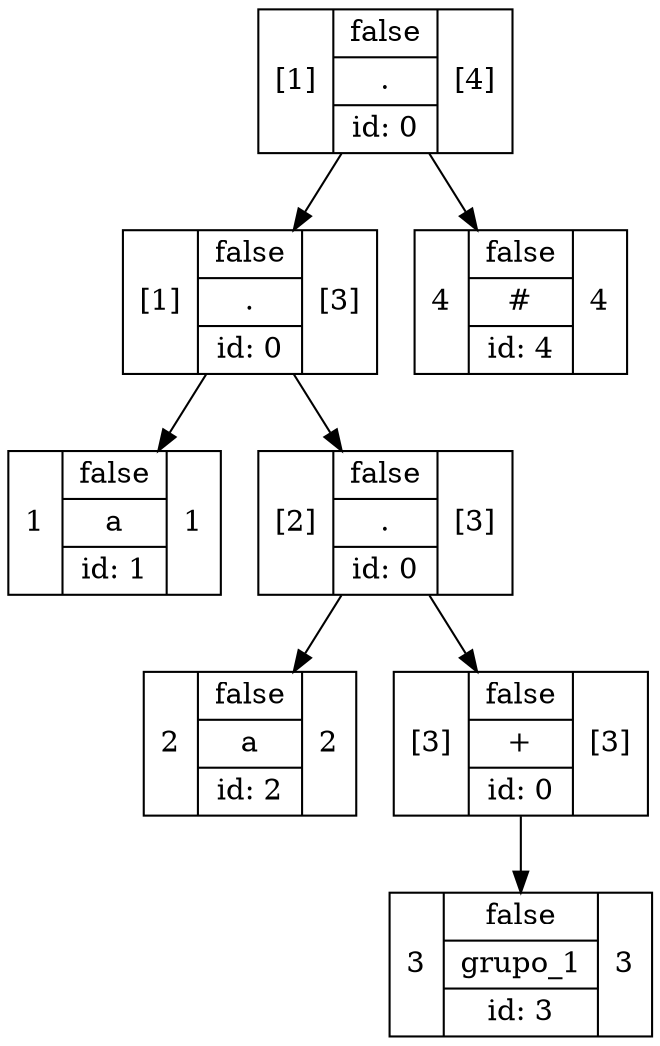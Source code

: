 digraph structs {
    node [shape=record];-35[label="[1]|{false|{.}|id: 0}|[4]"];
-34[label="[1]|{false|{.}|id: 0}|[3]"];
1[label="1|{false|{a}|id: 1}|1"];
-34[label="[1]|{false|{.}|id: 0}|[3]"];
-33[label="[2]|{false|{.}|id: 0}|[3]"];
2[label="2|{false|{a}|id: 2}|2"];
-33[label="[2]|{false|{.}|id: 0}|[3]"];
-32[label="[3]|{false|{+}|id: 0}|[3]"];
3[label="3|{false|{grupo_1}|id: 3}|3"];
-35[label="[1]|{false|{.}|id: 0}|[4]"];
4[label="4|{false|{#}|id: 4}|4"];
-35 -> -34;
-34 -> 1;
-34 -> -33;
-33 -> 2;
-33 -> -32;
-32 -> 3;
-35 -> 4;

}
